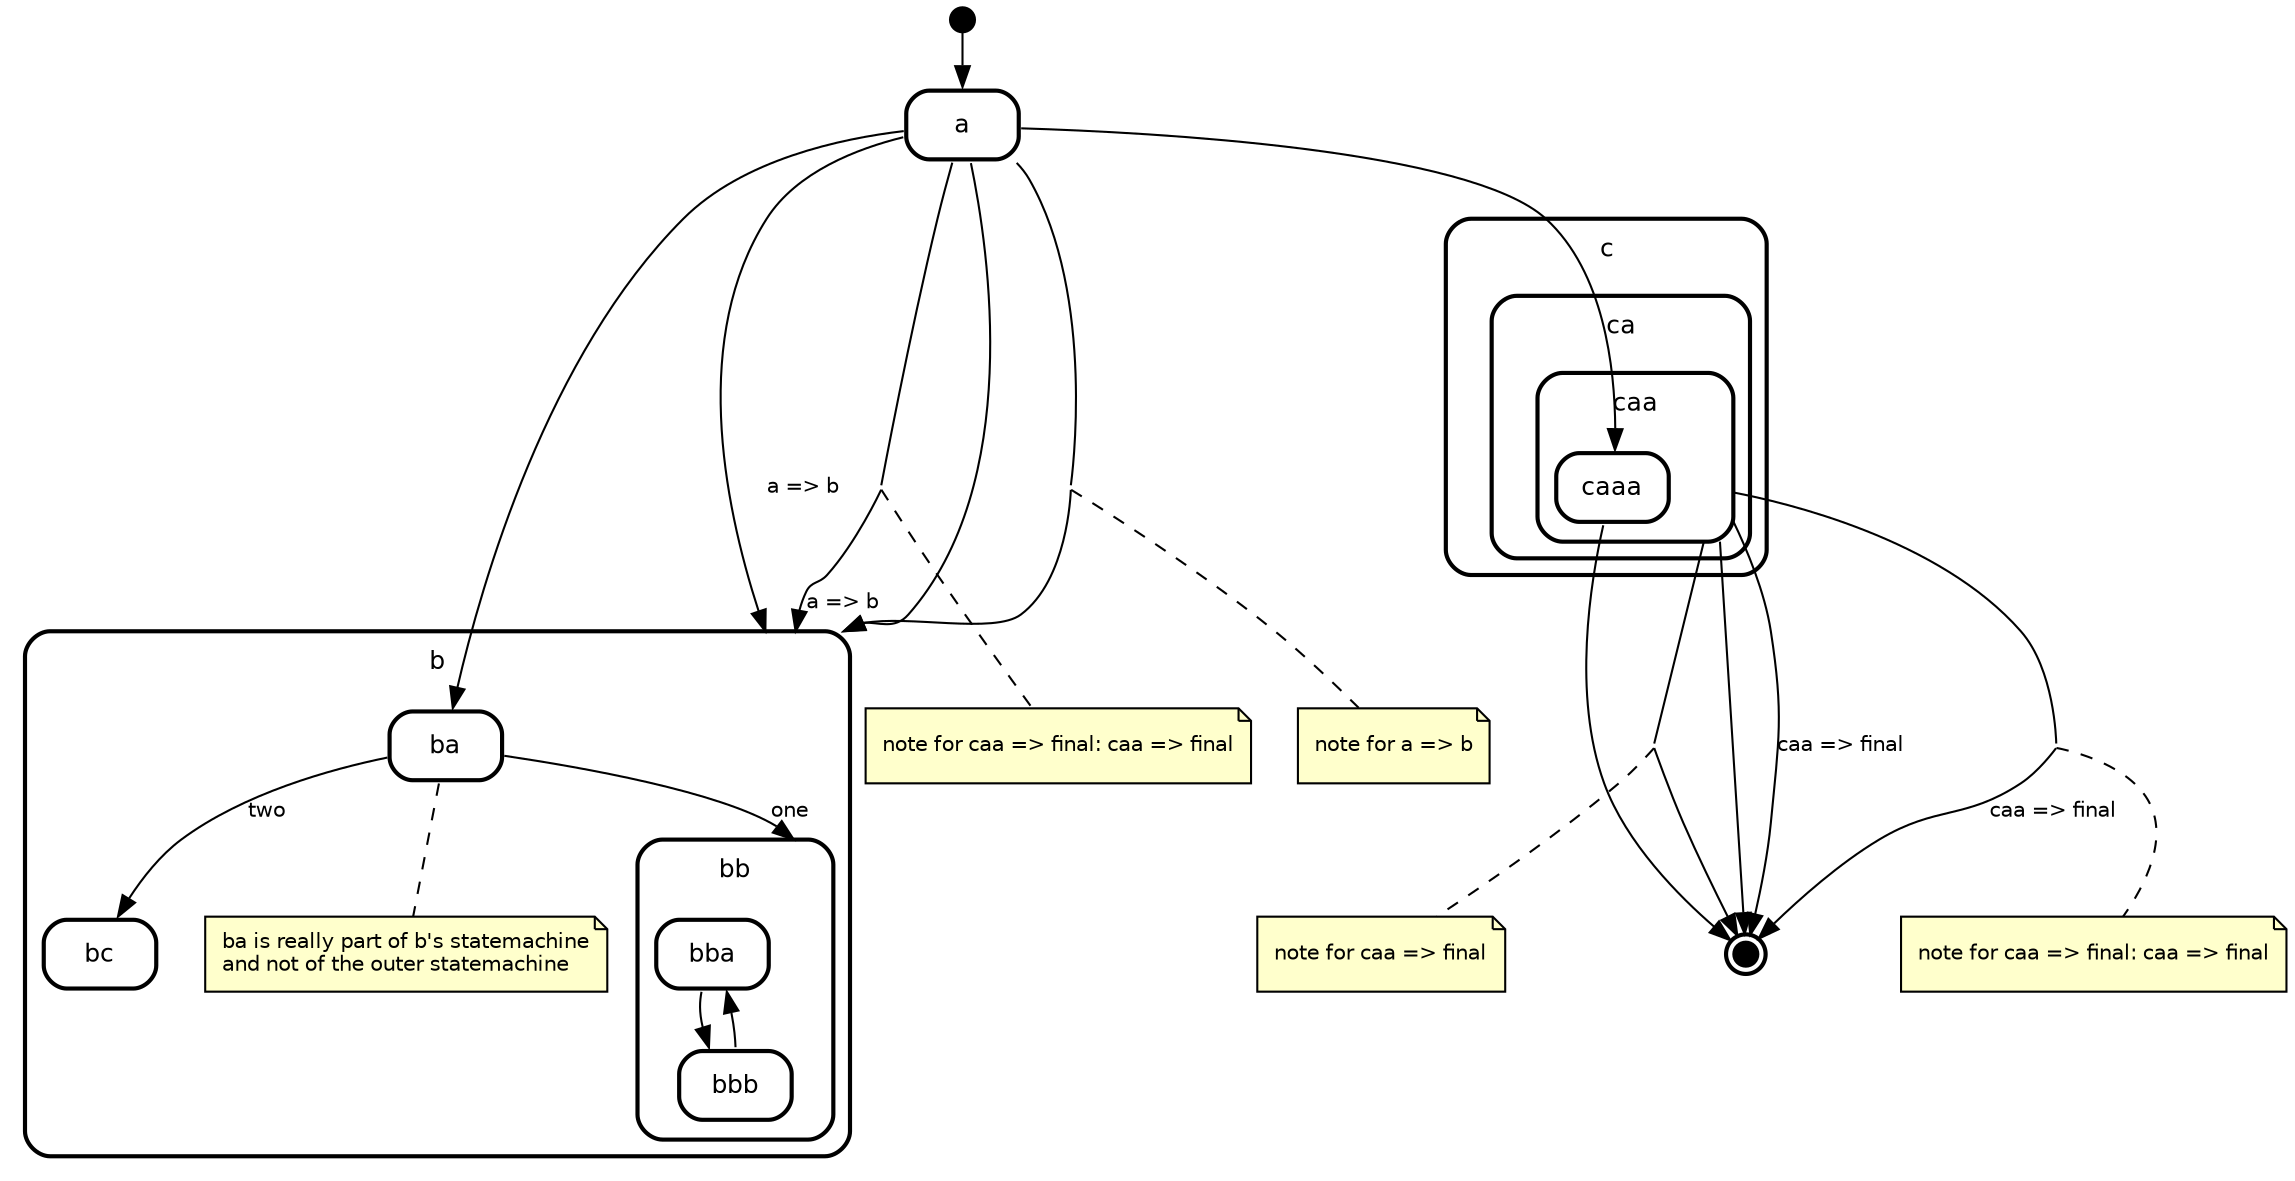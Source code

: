 digraph "state transitions" {
  fontname="Helvetica" fontsize=12 penwidth=2.0 splines=true ordering=out compound=true overlap=scale nodesep=0.3 ranksep=0.1
  node [shape=plaintext style=filled fillcolor="#FFFFFF01" fontname=Helvetica fontsize=12 penwidth=2.0]
  edge [fontname=Helvetica fontsize=10]

  "a" [margin=0 class="state regular" color="black" label= <
    <table align="center" cellborder="0" border="2" style="rounded" width="48">
      <tr><td width="48" cellpadding="7">a</td></tr>
    </table>
  >]
  subgraph "cluster_b" {
    class="state regular" color="black" label= <
    <table cellborder="0" border="0">
      <tr><td>b</td></tr>
    </table>
    > style=rounded penwidth=2.0
    "b" [shape=point style=invis margin=0 width=0 height=0 fixedsize=true]
      "ba" [margin=0 class="state regular" color="black" label= <
        <table align="center" cellborder="0" border="2" style="rounded" width="48">
          <tr><td width="48" cellpadding="7">ba</td></tr>
        </table>
      >]
      "note_ba" [color=black fontcolor=black label="ba is really part of b's statemachine\land not of the outer statemachine\l" shape=note fontsize=10 fillcolor="#ffffcc" penwidth=1.0]
      "ba" -> "note_ba" [style=dashed arrowtail=none arrowhead=none]
      subgraph "cluster_bb" {
        class="state regular" color="black" label= <
        <table cellborder="0" border="0">
          <tr><td>bb</td></tr>
        </table>
        > style=rounded penwidth=2.0
        "bb" [shape=point style=invis margin=0 width=0 height=0 fixedsize=true]
          "bba" [margin=0 class="state regular" color="black" label= <
            <table align="center" cellborder="0" border="2" style="rounded" width="48">
              <tr><td width="48" cellpadding="7">bba</td></tr>
            </table>
          >]
          "bbb" [margin=0 class="state regular" color="black" label= <
            <table align="center" cellborder="0" border="2" style="rounded" width="48">
              <tr><td width="48" cellpadding="7">bbb</td></tr>
            </table>
          >]

      }
      "bc" [margin=0 class="state regular" color="black" label= <
        <table align="center" cellborder="0" border="2" style="rounded" width="48">
          <tr><td width="48" cellpadding="7">bc</td></tr>
        </table>
      >]

  }
  subgraph "cluster_c" {
    class="state regular" color="black" label= <
    <table cellborder="0" border="0">
      <tr><td>c</td></tr>
    </table>
    > style=rounded penwidth=2.0
    "c" [shape=point style=invis margin=0 width=0 height=0 fixedsize=true]
      subgraph "cluster_ca" {
        class="state regular" color="black" label= <
        <table cellborder="0" border="0">
          <tr><td>ca</td></tr>
        </table>
        > style=rounded penwidth=2.0
        "ca" [shape=point style=invis margin=0 width=0 height=0 fixedsize=true]
          subgraph "cluster_caa" {
            class="state regular" color="black" label= <
            <table cellborder="0" border="0">
              <tr><td>caa</td></tr>
            </table>
            > style=rounded penwidth=2.0
            "caa" [shape=point style=invis margin=0 width=0 height=0 fixedsize=true]
              "caaa" [margin=0 class="state regular" color="black" label= <
                <table align="center" cellborder="0" border="2" style="rounded" width="48">
                  <tr><td width="48" cellpadding="7">caaa</td></tr>
                </table>
              >]

          }

      }

  }
  "final" [shape=circle style=filled class="state final" color="black" fillcolor="black" fixedsize=true height=0.15 peripheries=2 label=""]
  "initial" [shape=circle style=filled class="state initial" color="black" fillcolor="black" fixedsize=true height=0.15 label=""]

  "a" -> "caaa" [label="    \l" class="transition"]
  "initial" -> "a" [label="    \l" class="transition"]
  "a" -> "ba" [label="    \l" class="transition"]
  "a" -> "b" [label="    \l" class="transition" lhead="cluster_b"]
  "i_note_tr_a_b_15" [shape=point style=invis margin=0 width=0 height=0 fixedsize=true]
  "a" -> "i_note_tr_a_b_15" [arrowhead=none]
  "i_note_tr_a_b_15" -> "b" [label="    \l" lhead="cluster_b"]
  "i_note_tr_a_b_15" -> "note_tr_a_b_15" [style=dashed arrowtail=none arrowhead=none weight=0]
  "note_tr_a_b_15" [label="note for a => b\l" shape=note fontsize=10 color=black fontcolor=black fillcolor="#ffffcc" penwidth=1.0]
  "a" -> "b" [label="a => b   \l" class="transition" lhead="cluster_b"]
  "i_note_tr_a_b_17" [shape=point style=invis margin=0 width=0 height=0 fixedsize=true]
  "a" -> "i_note_tr_a_b_17" [arrowhead=none]
  "i_note_tr_a_b_17" -> "b" [label="a => b   \l" lhead="cluster_b"]
  "i_note_tr_a_b_17" -> "note_tr_a_b_17" [style=dashed arrowtail=none arrowhead=none weight=0]
  "note_tr_a_b_17" [label="note for caa => final: caa => final\l" shape=note fontsize=10 color=black fontcolor=black fillcolor="#ffffcc" penwidth=1.0]
  "caa" -> "final" [label="    \l" class="transition" ltail="cluster_caa"]
  "i_note_tr_caa_final_19" [shape=point style=invis margin=0 width=0 height=0 fixedsize=true]
  "caa" -> "i_note_tr_caa_final_19" [arrowhead=none ltail="cluster_caa"]
  "i_note_tr_caa_final_19" -> "final" [label="    \l"]
  "i_note_tr_caa_final_19" -> "note_tr_caa_final_19" [style=dashed arrowtail=none arrowhead=none weight=0]
  "note_tr_caa_final_19" [label="note for caa => final\l" shape=note fontsize=10 color=black fontcolor=black fillcolor="#ffffcc" penwidth=1.0]
  "caa" -> "final" [label="caa => final   \l" class="transition" ltail="cluster_caa"]
  "i_note_tr_caa_final_21" [shape=point style=invis margin=0 width=0 height=0 fixedsize=true]
  "caa" -> "i_note_tr_caa_final_21" [arrowhead=none ltail="cluster_caa"]
  "i_note_tr_caa_final_21" -> "final" [label="caa => final   \l"]
  "i_note_tr_caa_final_21" -> "note_tr_caa_final_21" [style=dashed arrowtail=none arrowhead=none weight=0]
  "note_tr_caa_final_21" [label="note for caa => final: caa => final\l" shape=note fontsize=10 color=black fontcolor=black fillcolor="#ffffcc" penwidth=1.0]
  "ba" -> "bb" [label="one   \l" class="transition" lhead="cluster_bb"]
  "ba" -> "bc" [label="two   \l" class="transition"]
  "bba" -> "bbb" [label="    \l" class="transition"]
  "bbb" -> "bba" [label="    \l" class="transition"]
  "caaa" -> "final" [label="    \l" class="transition"]
}
